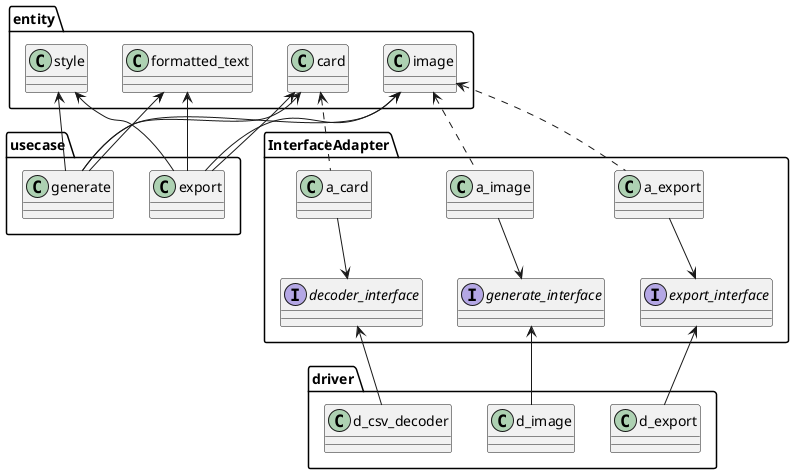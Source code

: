 @startuml
top to bottom direction
package entity {
    class card
    class formatted_text
    class image
    class style
}

package usecase {
    class export
    class generate
}

package InterfaceAdapter{
    class a_image
    interface generate_interface
    class a_export
    interface export_interface
    class a_card
    interface decoder_interface
}

package driver {
    class d_image
    class d_export
    class d_csv_decoder
}

generate -up-> card
generate -up-> formatted_text
generate -up-> image
generate -up-> style
export   -up-> card
export   -up-> formatted_text
export   -up-> image
export   -up-> style
a_image .up.> image
a_export .up.> image
a_card .up.> card
a_image -down-> generate_interface
a_export -down-> export_interface
a_card -down-> decoder_interface
d_image -down-> generate_interface
d_export -up-> export_interface
d_csv_decoder -up-> decoder_interface

@enduml